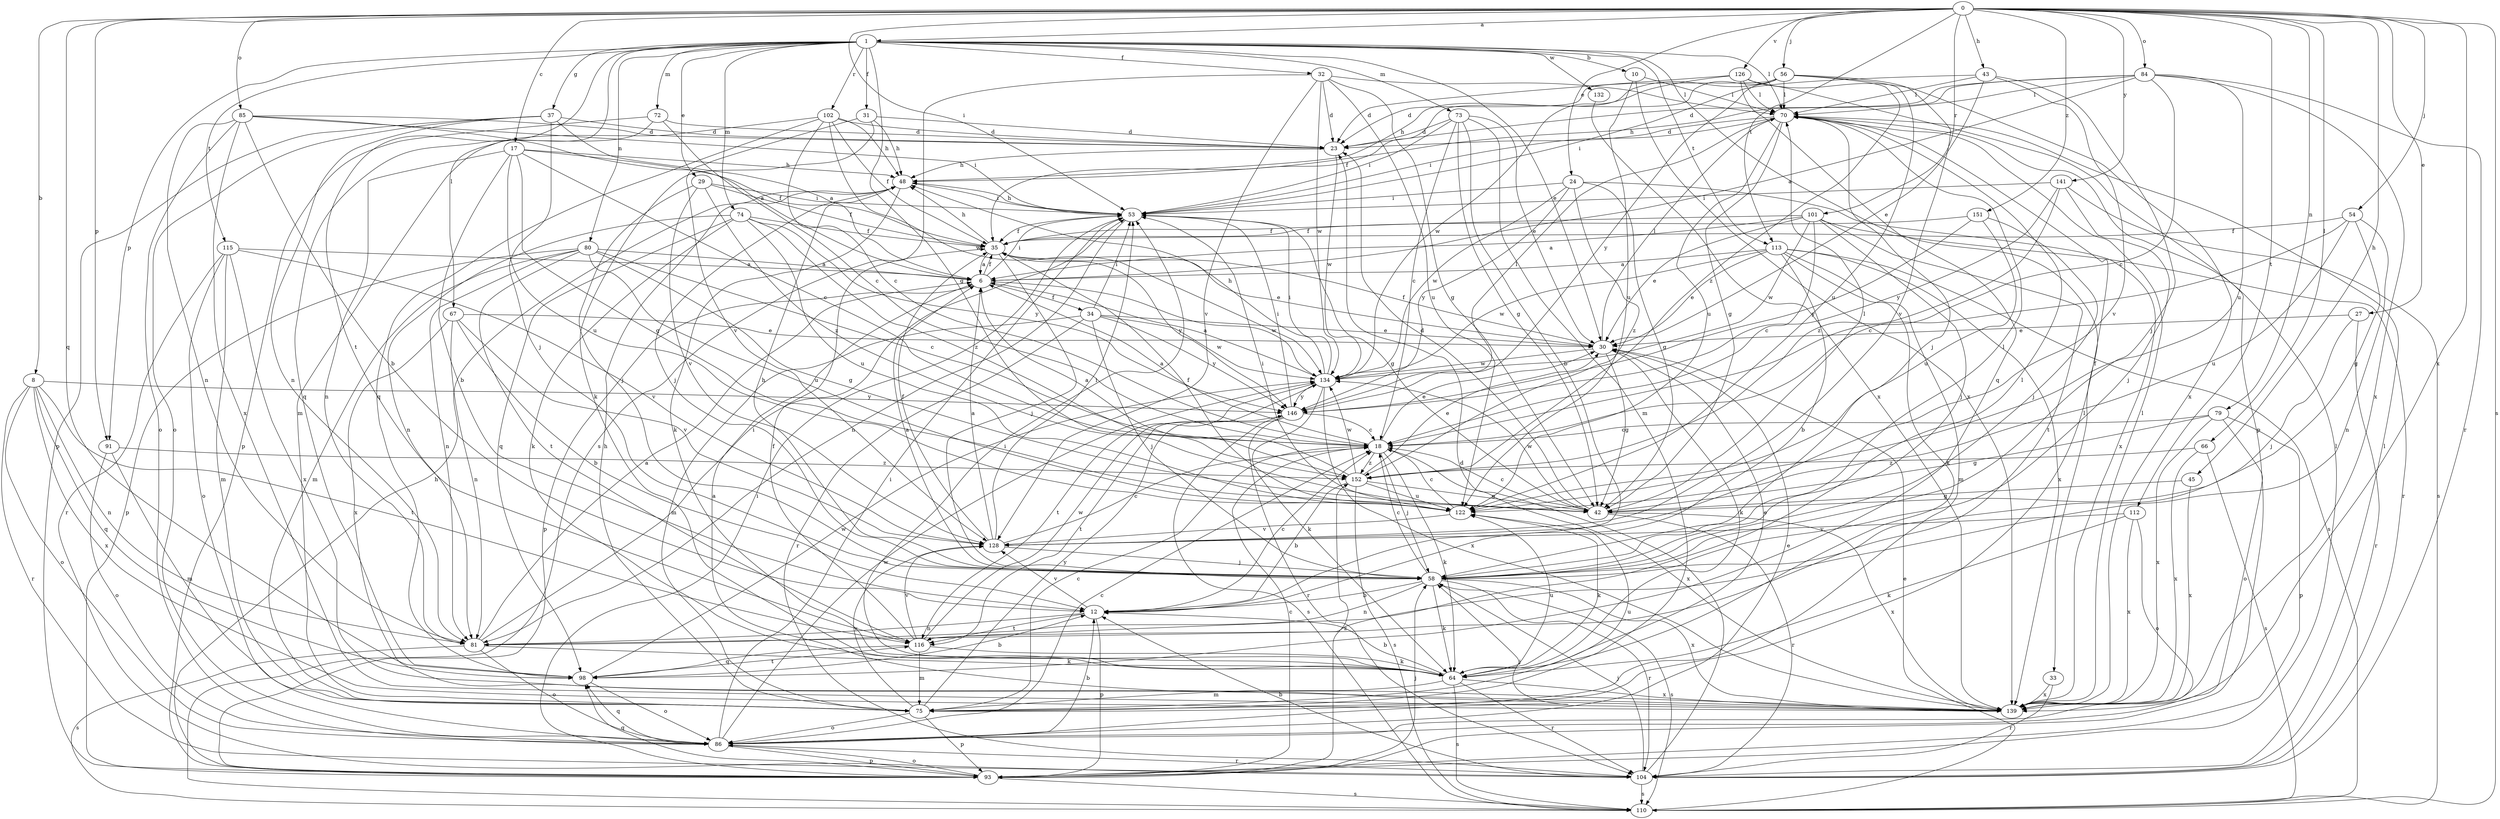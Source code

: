 strict digraph  {
0;
1;
6;
8;
10;
12;
17;
18;
23;
24;
27;
29;
30;
31;
32;
33;
34;
35;
37;
42;
43;
45;
48;
53;
54;
56;
58;
64;
66;
67;
70;
72;
73;
74;
75;
79;
80;
81;
84;
85;
86;
91;
93;
98;
101;
102;
104;
110;
112;
113;
115;
116;
122;
126;
128;
132;
134;
139;
141;
146;
151;
152;
0 -> 1  [label=a];
0 -> 8  [label=b];
0 -> 17  [label=c];
0 -> 24  [label=e];
0 -> 27  [label=e];
0 -> 43  [label=h];
0 -> 45  [label=h];
0 -> 53  [label=i];
0 -> 54  [label=j];
0 -> 56  [label=j];
0 -> 66  [label=l];
0 -> 79  [label=n];
0 -> 84  [label=o];
0 -> 85  [label=o];
0 -> 91  [label=p];
0 -> 98  [label=q];
0 -> 101  [label=r];
0 -> 110  [label=s];
0 -> 112  [label=t];
0 -> 113  [label=t];
0 -> 126  [label=v];
0 -> 139  [label=x];
0 -> 141  [label=y];
0 -> 151  [label=z];
1 -> 10  [label=b];
1 -> 29  [label=e];
1 -> 30  [label=e];
1 -> 31  [label=f];
1 -> 32  [label=f];
1 -> 33  [label=f];
1 -> 37  [label=g];
1 -> 42  [label=g];
1 -> 67  [label=l];
1 -> 70  [label=l];
1 -> 72  [label=m];
1 -> 73  [label=m];
1 -> 74  [label=m];
1 -> 80  [label=n];
1 -> 91  [label=p];
1 -> 102  [label=r];
1 -> 113  [label=t];
1 -> 115  [label=t];
1 -> 116  [label=t];
1 -> 132  [label=w];
6 -> 34  [label=f];
6 -> 35  [label=f];
6 -> 53  [label=i];
6 -> 93  [label=p];
6 -> 134  [label=w];
8 -> 81  [label=n];
8 -> 86  [label=o];
8 -> 98  [label=q];
8 -> 104  [label=r];
8 -> 116  [label=t];
8 -> 139  [label=x];
8 -> 146  [label=y];
10 -> 70  [label=l];
10 -> 122  [label=u];
10 -> 139  [label=x];
12 -> 18  [label=c];
12 -> 81  [label=n];
12 -> 93  [label=p];
12 -> 116  [label=t];
12 -> 128  [label=v];
17 -> 12  [label=b];
17 -> 18  [label=c];
17 -> 35  [label=f];
17 -> 42  [label=g];
17 -> 48  [label=h];
17 -> 81  [label=n];
17 -> 122  [label=u];
18 -> 6  [label=a];
18 -> 30  [label=e];
18 -> 58  [label=j];
18 -> 64  [label=k];
18 -> 139  [label=x];
18 -> 152  [label=z];
23 -> 48  [label=h];
23 -> 134  [label=w];
24 -> 42  [label=g];
24 -> 53  [label=i];
24 -> 134  [label=w];
24 -> 139  [label=x];
24 -> 146  [label=y];
24 -> 152  [label=z];
27 -> 30  [label=e];
27 -> 58  [label=j];
27 -> 104  [label=r];
29 -> 35  [label=f];
29 -> 53  [label=i];
29 -> 58  [label=j];
29 -> 128  [label=v];
29 -> 152  [label=z];
30 -> 35  [label=f];
30 -> 42  [label=g];
30 -> 64  [label=k];
30 -> 70  [label=l];
30 -> 134  [label=w];
31 -> 23  [label=d];
31 -> 48  [label=h];
31 -> 64  [label=k];
31 -> 128  [label=v];
32 -> 23  [label=d];
32 -> 42  [label=g];
32 -> 70  [label=l];
32 -> 110  [label=s];
32 -> 122  [label=u];
32 -> 128  [label=v];
32 -> 134  [label=w];
33 -> 104  [label=r];
33 -> 139  [label=x];
34 -> 30  [label=e];
34 -> 53  [label=i];
34 -> 58  [label=j];
34 -> 75  [label=m];
34 -> 104  [label=r];
34 -> 134  [label=w];
34 -> 146  [label=y];
35 -> 6  [label=a];
35 -> 30  [label=e];
35 -> 48  [label=h];
35 -> 58  [label=j];
35 -> 146  [label=y];
37 -> 6  [label=a];
37 -> 23  [label=d];
37 -> 58  [label=j];
37 -> 81  [label=n];
37 -> 86  [label=o];
37 -> 93  [label=p];
42 -> 18  [label=c];
42 -> 23  [label=d];
42 -> 70  [label=l];
42 -> 104  [label=r];
42 -> 134  [label=w];
42 -> 139  [label=x];
43 -> 30  [label=e];
43 -> 53  [label=i];
43 -> 58  [label=j];
43 -> 70  [label=l];
43 -> 128  [label=v];
45 -> 42  [label=g];
45 -> 139  [label=x];
48 -> 53  [label=i];
48 -> 58  [label=j];
48 -> 64  [label=k];
53 -> 35  [label=f];
53 -> 42  [label=g];
53 -> 48  [label=h];
53 -> 81  [label=n];
54 -> 18  [label=c];
54 -> 35  [label=f];
54 -> 42  [label=g];
54 -> 81  [label=n];
54 -> 122  [label=u];
56 -> 23  [label=d];
56 -> 35  [label=f];
56 -> 48  [label=h];
56 -> 70  [label=l];
56 -> 122  [label=u];
56 -> 128  [label=v];
56 -> 146  [label=y];
56 -> 152  [label=z];
58 -> 6  [label=a];
58 -> 12  [label=b];
58 -> 18  [label=c];
58 -> 48  [label=h];
58 -> 64  [label=k];
58 -> 70  [label=l];
58 -> 81  [label=n];
58 -> 104  [label=r];
58 -> 110  [label=s];
58 -> 139  [label=x];
64 -> 12  [label=b];
64 -> 30  [label=e];
64 -> 53  [label=i];
64 -> 75  [label=m];
64 -> 104  [label=r];
64 -> 110  [label=s];
64 -> 122  [label=u];
64 -> 139  [label=x];
66 -> 110  [label=s];
66 -> 139  [label=x];
66 -> 152  [label=z];
67 -> 12  [label=b];
67 -> 30  [label=e];
67 -> 81  [label=n];
67 -> 128  [label=v];
67 -> 139  [label=x];
70 -> 23  [label=d];
70 -> 42  [label=g];
70 -> 53  [label=i];
70 -> 58  [label=j];
70 -> 122  [label=u];
72 -> 18  [label=c];
72 -> 23  [label=d];
72 -> 93  [label=p];
72 -> 98  [label=q];
73 -> 12  [label=b];
73 -> 18  [label=c];
73 -> 23  [label=d];
73 -> 30  [label=e];
73 -> 42  [label=g];
73 -> 53  [label=i];
73 -> 75  [label=m];
74 -> 35  [label=f];
74 -> 64  [label=k];
74 -> 81  [label=n];
74 -> 98  [label=q];
74 -> 122  [label=u];
74 -> 146  [label=y];
74 -> 152  [label=z];
75 -> 18  [label=c];
75 -> 48  [label=h];
75 -> 70  [label=l];
75 -> 86  [label=o];
75 -> 93  [label=p];
75 -> 122  [label=u];
75 -> 128  [label=v];
75 -> 146  [label=y];
79 -> 18  [label=c];
79 -> 42  [label=g];
79 -> 86  [label=o];
79 -> 93  [label=p];
79 -> 139  [label=x];
80 -> 6  [label=a];
80 -> 18  [label=c];
80 -> 42  [label=g];
80 -> 75  [label=m];
80 -> 81  [label=n];
80 -> 93  [label=p];
80 -> 116  [label=t];
80 -> 122  [label=u];
81 -> 6  [label=a];
81 -> 53  [label=i];
81 -> 64  [label=k];
81 -> 86  [label=o];
81 -> 110  [label=s];
84 -> 6  [label=a];
84 -> 18  [label=c];
84 -> 23  [label=d];
84 -> 48  [label=h];
84 -> 70  [label=l];
84 -> 104  [label=r];
84 -> 122  [label=u];
84 -> 139  [label=x];
85 -> 6  [label=a];
85 -> 12  [label=b];
85 -> 23  [label=d];
85 -> 53  [label=i];
85 -> 81  [label=n];
85 -> 86  [label=o];
85 -> 139  [label=x];
86 -> 12  [label=b];
86 -> 18  [label=c];
86 -> 30  [label=e];
86 -> 53  [label=i];
86 -> 58  [label=j];
86 -> 93  [label=p];
86 -> 98  [label=q];
86 -> 104  [label=r];
86 -> 134  [label=w];
91 -> 75  [label=m];
91 -> 86  [label=o];
91 -> 152  [label=z];
93 -> 18  [label=c];
93 -> 48  [label=h];
93 -> 53  [label=i];
93 -> 58  [label=j];
93 -> 70  [label=l];
93 -> 86  [label=o];
93 -> 98  [label=q];
93 -> 110  [label=s];
93 -> 152  [label=z];
98 -> 12  [label=b];
98 -> 86  [label=o];
98 -> 116  [label=t];
98 -> 134  [label=w];
101 -> 6  [label=a];
101 -> 18  [label=c];
101 -> 30  [label=e];
101 -> 35  [label=f];
101 -> 58  [label=j];
101 -> 104  [label=r];
101 -> 116  [label=t];
101 -> 134  [label=w];
102 -> 18  [label=c];
102 -> 23  [label=d];
102 -> 35  [label=f];
102 -> 48  [label=h];
102 -> 75  [label=m];
102 -> 98  [label=q];
102 -> 134  [label=w];
104 -> 12  [label=b];
104 -> 23  [label=d];
104 -> 58  [label=j];
104 -> 70  [label=l];
104 -> 110  [label=s];
110 -> 30  [label=e];
112 -> 64  [label=k];
112 -> 86  [label=o];
112 -> 128  [label=v];
112 -> 139  [label=x];
113 -> 6  [label=a];
113 -> 12  [label=b];
113 -> 30  [label=e];
113 -> 64  [label=k];
113 -> 75  [label=m];
113 -> 110  [label=s];
113 -> 134  [label=w];
113 -> 139  [label=x];
115 -> 6  [label=a];
115 -> 75  [label=m];
115 -> 86  [label=o];
115 -> 104  [label=r];
115 -> 128  [label=v];
115 -> 139  [label=x];
116 -> 35  [label=f];
116 -> 64  [label=k];
116 -> 70  [label=l];
116 -> 75  [label=m];
116 -> 98  [label=q];
116 -> 128  [label=v];
116 -> 134  [label=w];
122 -> 18  [label=c];
122 -> 35  [label=f];
122 -> 53  [label=i];
122 -> 64  [label=k];
122 -> 128  [label=v];
126 -> 23  [label=d];
126 -> 70  [label=l];
126 -> 93  [label=p];
126 -> 98  [label=q];
126 -> 134  [label=w];
126 -> 139  [label=x];
128 -> 6  [label=a];
128 -> 18  [label=c];
128 -> 35  [label=f];
128 -> 53  [label=i];
128 -> 58  [label=j];
132 -> 139  [label=x];
134 -> 6  [label=a];
134 -> 48  [label=h];
134 -> 53  [label=i];
134 -> 64  [label=k];
134 -> 116  [label=t];
134 -> 139  [label=x];
134 -> 146  [label=y];
139 -> 6  [label=a];
139 -> 70  [label=l];
141 -> 53  [label=i];
141 -> 58  [label=j];
141 -> 110  [label=s];
141 -> 146  [label=y];
141 -> 152  [label=z];
146 -> 18  [label=c];
146 -> 53  [label=i];
146 -> 70  [label=l];
146 -> 104  [label=r];
146 -> 110  [label=s];
146 -> 116  [label=t];
151 -> 35  [label=f];
151 -> 58  [label=j];
151 -> 122  [label=u];
151 -> 146  [label=y];
152 -> 6  [label=a];
152 -> 12  [label=b];
152 -> 30  [label=e];
152 -> 42  [label=g];
152 -> 110  [label=s];
152 -> 122  [label=u];
152 -> 134  [label=w];
}
